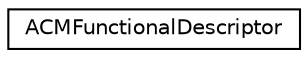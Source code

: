 digraph "Graphical Class Hierarchy"
{
  edge [fontname="Helvetica",fontsize="10",labelfontname="Helvetica",labelfontsize="10"];
  node [fontname="Helvetica",fontsize="10",shape=record];
  rankdir="LR";
  Node1 [label="ACMFunctionalDescriptor",height=0.2,width=0.4,color="black", fillcolor="white", style="filled",URL="$d0/de0/structACMFunctionalDescriptor.html"];
}
